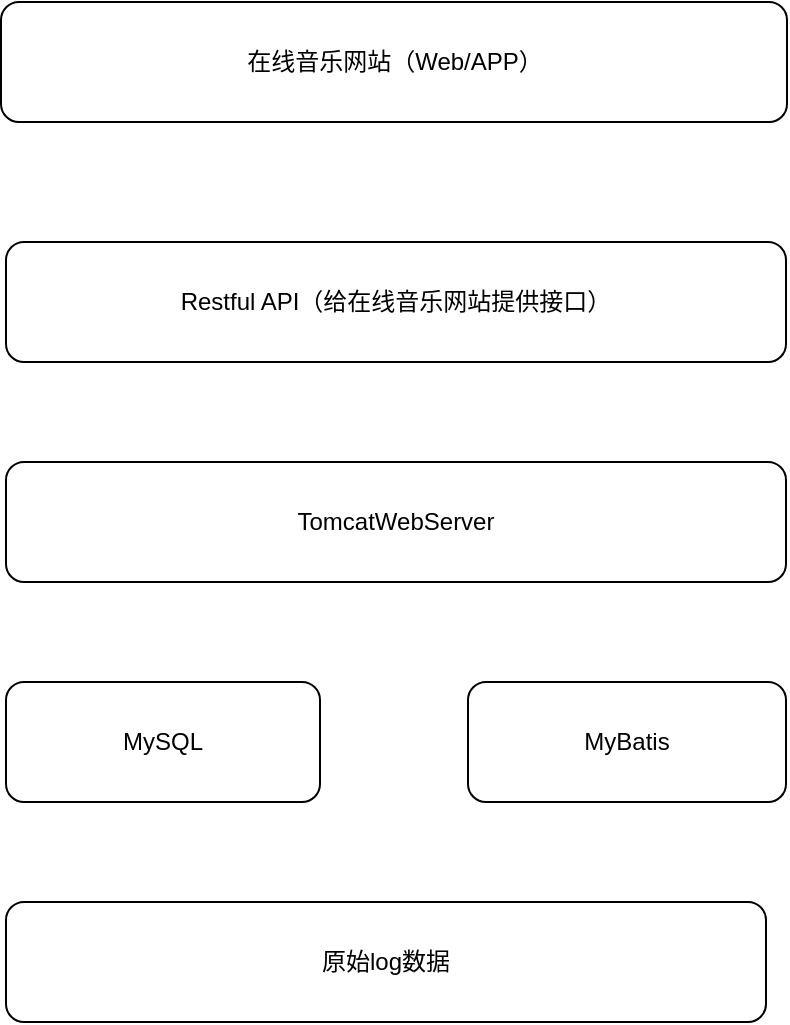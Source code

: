 <mxfile version="21.1.5" type="github" pages="2">
  <diagram name="系统架构图" id="QtZjOJN1W8cEdTSNuTV6">
    <mxGraphModel dx="1050" dy="581" grid="1" gridSize="10" guides="1" tooltips="1" connect="1" arrows="1" fold="1" page="1" pageScale="1" pageWidth="827" pageHeight="1169" math="0" shadow="0">
      <root>
        <mxCell id="0" />
        <mxCell id="1" parent="0" />
        <mxCell id="bB8iNQ9N5kc8MFBwWb8Y-1" value="在线音乐网站（Web/APP）" style="rounded=1;whiteSpace=wrap;html=1;fontFamily=Helvetica;" parent="1" vertex="1">
          <mxGeometry x="217.5" y="60" width="393" height="60" as="geometry" />
        </mxCell>
        <mxCell id="bB8iNQ9N5kc8MFBwWb8Y-2" value="Restful API（给在线音乐网站提供接口）" style="rounded=1;whiteSpace=wrap;html=1;" parent="1" vertex="1">
          <mxGeometry x="220" y="180" width="390" height="60" as="geometry" />
        </mxCell>
        <mxCell id="bB8iNQ9N5kc8MFBwWb8Y-4" value="MySQL" style="rounded=1;whiteSpace=wrap;html=1;" parent="1" vertex="1">
          <mxGeometry x="220" y="400" width="157" height="60" as="geometry" />
        </mxCell>
        <mxCell id="bB8iNQ9N5kc8MFBwWb8Y-5" value="MyBatis" style="rounded=1;whiteSpace=wrap;html=1;" parent="1" vertex="1">
          <mxGeometry x="451" y="400" width="159" height="60" as="geometry" />
        </mxCell>
        <mxCell id="bB8iNQ9N5kc8MFBwWb8Y-6" value="TomcatWebServer" style="rounded=1;whiteSpace=wrap;html=1;" parent="1" vertex="1">
          <mxGeometry x="220" y="290" width="390" height="60" as="geometry" />
        </mxCell>
        <mxCell id="bB8iNQ9N5kc8MFBwWb8Y-7" value="原始log数据" style="rounded=1;whiteSpace=wrap;html=1;" parent="1" vertex="1">
          <mxGeometry x="220" y="510" width="380" height="60" as="geometry" />
        </mxCell>
      </root>
    </mxGraphModel>
  </diagram>
  <diagram id="5S5YxtsZu04oDbjNrUF0" name="网站架构图">
    <mxGraphModel dx="2100" dy="1162" grid="1" gridSize="10" guides="1" tooltips="1" connect="1" arrows="1" fold="1" page="1" pageScale="1" pageWidth="827" pageHeight="1169" math="0" shadow="0">
      <root>
        <mxCell id="0" />
        <mxCell id="1" parent="0" />
        <mxCell id="Gy64wZUnBdRetq2hfZ9c-1" value="在线音乐网站" style="rounded=0;whiteSpace=wrap;html=1;" parent="1" vertex="1">
          <mxGeometry x="310" y="200" width="770" height="60" as="geometry" />
        </mxCell>
        <mxCell id="Gy64wZUnBdRetq2hfZ9c-2" value="用户" style="rounded=0;whiteSpace=wrap;html=1;" parent="1" vertex="1">
          <mxGeometry x="240" y="360" width="120" height="60" as="geometry" />
        </mxCell>
        <mxCell id="Gy64wZUnBdRetq2hfZ9c-4" value="登录注册" style="rounded=0;whiteSpace=wrap;html=1;rotation=90;" parent="1" vertex="1">
          <mxGeometry x="-40" y="620" width="260" height="60" as="geometry" />
        </mxCell>
        <mxCell id="Gy64wZUnBdRetq2hfZ9c-5" value="查看歌单歌手" style="rounded=0;whiteSpace=wrap;html=1;rotation=90;" parent="1" vertex="1">
          <mxGeometry x="60" y="620" width="260" height="60" as="geometry" />
        </mxCell>
        <mxCell id="Gy64wZUnBdRetq2hfZ9c-6" value="我的音乐" style="rounded=0;whiteSpace=wrap;html=1;rotation=90;" parent="1" vertex="1">
          <mxGeometry x="170" y="620" width="260" height="60" as="geometry" />
        </mxCell>
        <mxCell id="Gy64wZUnBdRetq2hfZ9c-7" value="播放快进后退" style="rounded=0;whiteSpace=wrap;html=1;rotation=90;" parent="1" vertex="1">
          <mxGeometry x="284" y="620" width="260" height="60" as="geometry" />
        </mxCell>
        <mxCell id="Gy64wZUnBdRetq2hfZ9c-8" value="评论点赞" style="rounded=0;whiteSpace=wrap;html=1;rotation=90;" parent="1" vertex="1">
          <mxGeometry x="390" y="620" width="260" height="60" as="geometry" />
        </mxCell>
        <mxCell id="Gy64wZUnBdRetq2hfZ9c-12" value="管理员" style="rounded=0;whiteSpace=wrap;html=1;" parent="1" vertex="1">
          <mxGeometry x="1010" y="360" width="120" height="60" as="geometry" />
        </mxCell>
        <mxCell id="Gy64wZUnBdRetq2hfZ9c-13" value="用户管理" style="rounded=0;whiteSpace=wrap;html=1;rotation=90;" parent="1" vertex="1">
          <mxGeometry x="700" y="620" width="260" height="60" as="geometry" />
        </mxCell>
        <mxCell id="Gy64wZUnBdRetq2hfZ9c-14" value="歌手管理" style="rounded=0;whiteSpace=wrap;html=1;rotation=90;" parent="1" vertex="1">
          <mxGeometry x="810" y="620" width="260" height="60" as="geometry" />
        </mxCell>
        <mxCell id="Gy64wZUnBdRetq2hfZ9c-15" value="系统首页" style="rounded=0;whiteSpace=wrap;html=1;rotation=90;" parent="1" vertex="1">
          <mxGeometry x="600" y="620" width="260" height="60" as="geometry" />
        </mxCell>
        <mxCell id="Gy64wZUnBdRetq2hfZ9c-16" value="歌单管理" style="rounded=0;whiteSpace=wrap;html=1;rotation=90;" parent="1" vertex="1">
          <mxGeometry x="914" y="620" width="260" height="60" as="geometry" />
        </mxCell>
        <mxCell id="Gy64wZUnBdRetq2hfZ9c-17" value="歌曲类型分布柱状图" style="rounded=0;whiteSpace=wrap;html=1;rotation=90;" parent="1" vertex="1">
          <mxGeometry x="1020" y="620" width="260" height="60" as="geometry" />
        </mxCell>
        <mxCell id="Gy64wZUnBdRetq2hfZ9c-18" value="歌手性别统计图" style="rounded=0;whiteSpace=wrap;html=1;rotation=90;" parent="1" vertex="1">
          <mxGeometry x="1130" y="620" width="260" height="60" as="geometry" />
        </mxCell>
        <mxCell id="Gy64wZUnBdRetq2hfZ9c-19" value="用户统计图" style="rounded=0;whiteSpace=wrap;html=1;rotation=90;" parent="1" vertex="1">
          <mxGeometry x="1241" y="620" width="260" height="60" as="geometry" />
        </mxCell>
        <mxCell id="Gy64wZUnBdRetq2hfZ9c-21" value="" style="endArrow=none;html=1;rounded=0;entryX=0.5;entryY=1;entryDx=0;entryDy=0;edgeStyle=orthogonalEdgeStyle;" parent="1" target="Gy64wZUnBdRetq2hfZ9c-12" edge="1">
          <mxGeometry width="50" height="50" relative="1" as="geometry">
            <mxPoint x="730" y="520" as="sourcePoint" />
            <mxPoint x="750" y="480" as="targetPoint" />
            <Array as="points">
              <mxPoint x="730" y="470" />
              <mxPoint x="1070" y="470" />
            </Array>
          </mxGeometry>
        </mxCell>
        <mxCell id="Gy64wZUnBdRetq2hfZ9c-22" value="" style="endArrow=none;html=1;rounded=0;entryX=0.5;entryY=1;entryDx=0;entryDy=0;edgeStyle=orthogonalEdgeStyle;exitX=0;exitY=0.5;exitDx=0;exitDy=0;" parent="1" source="Gy64wZUnBdRetq2hfZ9c-13" target="Gy64wZUnBdRetq2hfZ9c-12" edge="1">
          <mxGeometry width="50" height="50" relative="1" as="geometry">
            <mxPoint x="740" y="530" as="sourcePoint" />
            <mxPoint x="1080" y="430" as="targetPoint" />
            <Array as="points">
              <mxPoint x="830" y="470" />
              <mxPoint x="1070" y="470" />
            </Array>
          </mxGeometry>
        </mxCell>
        <mxCell id="Gy64wZUnBdRetq2hfZ9c-23" value="" style="endArrow=none;html=1;rounded=0;entryX=0.5;entryY=1;entryDx=0;entryDy=0;edgeStyle=orthogonalEdgeStyle;exitX=0;exitY=0.5;exitDx=0;exitDy=0;" parent="1" source="Gy64wZUnBdRetq2hfZ9c-14" target="Gy64wZUnBdRetq2hfZ9c-12" edge="1">
          <mxGeometry width="50" height="50" relative="1" as="geometry">
            <mxPoint x="840" y="530" as="sourcePoint" />
            <mxPoint x="1080" y="430" as="targetPoint" />
            <Array as="points">
              <mxPoint x="940" y="470" />
              <mxPoint x="1070" y="470" />
            </Array>
          </mxGeometry>
        </mxCell>
        <mxCell id="Gy64wZUnBdRetq2hfZ9c-24" value="" style="endArrow=none;html=1;rounded=0;entryX=0.5;entryY=1;entryDx=0;entryDy=0;edgeStyle=orthogonalEdgeStyle;exitX=0;exitY=0.5;exitDx=0;exitDy=0;" parent="1" source="Gy64wZUnBdRetq2hfZ9c-16" target="Gy64wZUnBdRetq2hfZ9c-12" edge="1">
          <mxGeometry width="50" height="50" relative="1" as="geometry">
            <mxPoint x="950" y="530" as="sourcePoint" />
            <mxPoint x="1080" y="430" as="targetPoint" />
            <Array as="points">
              <mxPoint x="1040" y="520" />
              <mxPoint x="1040" y="470" />
              <mxPoint x="1070" y="470" />
            </Array>
          </mxGeometry>
        </mxCell>
        <mxCell id="Gy64wZUnBdRetq2hfZ9c-27" value="" style="endArrow=none;html=1;rounded=0;entryX=0.5;entryY=1;entryDx=0;entryDy=0;exitX=0;exitY=0.5;exitDx=0;exitDy=0;edgeStyle=orthogonalEdgeStyle;" parent="1" source="Gy64wZUnBdRetq2hfZ9c-17" target="Gy64wZUnBdRetq2hfZ9c-12" edge="1">
          <mxGeometry width="50" height="50" relative="1" as="geometry">
            <mxPoint x="1050" y="540" as="sourcePoint" />
            <mxPoint x="1100" y="490" as="targetPoint" />
          </mxGeometry>
        </mxCell>
        <mxCell id="Gy64wZUnBdRetq2hfZ9c-29" value="" style="endArrow=none;html=1;rounded=0;entryX=0.5;entryY=1;entryDx=0;entryDy=0;exitX=0;exitY=0.5;exitDx=0;exitDy=0;edgeStyle=orthogonalEdgeStyle;" parent="1" source="Gy64wZUnBdRetq2hfZ9c-18" target="Gy64wZUnBdRetq2hfZ9c-12" edge="1">
          <mxGeometry width="50" height="50" relative="1" as="geometry">
            <mxPoint x="1290" y="490" as="sourcePoint" />
            <mxPoint x="1210" y="390" as="targetPoint" />
          </mxGeometry>
        </mxCell>
        <mxCell id="Gy64wZUnBdRetq2hfZ9c-30" value="" style="endArrow=none;html=1;rounded=0;entryX=0.5;entryY=1;entryDx=0;entryDy=0;exitX=0;exitY=0.5;exitDx=0;exitDy=0;edgeStyle=orthogonalEdgeStyle;" parent="1" source="Gy64wZUnBdRetq2hfZ9c-19" target="Gy64wZUnBdRetq2hfZ9c-12" edge="1">
          <mxGeometry width="50" height="50" relative="1" as="geometry">
            <mxPoint x="1270" y="530" as="sourcePoint" />
            <mxPoint x="1080" y="430" as="targetPoint" />
          </mxGeometry>
        </mxCell>
        <mxCell id="Gy64wZUnBdRetq2hfZ9c-31" value="" style="endArrow=none;html=1;rounded=0;entryX=0.5;entryY=1;entryDx=0;entryDy=0;exitX=0.5;exitY=0;exitDx=0;exitDy=0;edgeStyle=orthogonalEdgeStyle;" parent="1" source="Gy64wZUnBdRetq2hfZ9c-12" target="Gy64wZUnBdRetq2hfZ9c-1" edge="1">
          <mxGeometry width="50" height="50" relative="1" as="geometry">
            <mxPoint x="1051" y="350" as="sourcePoint" />
            <mxPoint x="750" y="250" as="targetPoint" />
          </mxGeometry>
        </mxCell>
        <mxCell id="Gy64wZUnBdRetq2hfZ9c-32" value="" style="endArrow=none;html=1;rounded=0;entryX=0.5;entryY=0;entryDx=0;entryDy=0;exitX=0.5;exitY=1;exitDx=0;exitDy=0;edgeStyle=orthogonalEdgeStyle;" parent="1" source="Gy64wZUnBdRetq2hfZ9c-1" target="Gy64wZUnBdRetq2hfZ9c-2" edge="1">
          <mxGeometry width="50" height="50" relative="1" as="geometry">
            <mxPoint x="860" y="360" as="sourcePoint" />
            <mxPoint x="485" y="260" as="targetPoint" />
          </mxGeometry>
        </mxCell>
        <mxCell id="Gy64wZUnBdRetq2hfZ9c-33" value="" style="endArrow=none;html=1;rounded=0;entryX=0;entryY=0.5;entryDx=0;entryDy=0;exitX=0.5;exitY=1;exitDx=0;exitDy=0;edgeStyle=orthogonalEdgeStyle;" parent="1" source="Gy64wZUnBdRetq2hfZ9c-2" target="Gy64wZUnBdRetq2hfZ9c-4" edge="1">
          <mxGeometry width="50" height="50" relative="1" as="geometry">
            <mxPoint x="465" y="450" as="sourcePoint" />
            <mxPoint x="70" y="550" as="targetPoint" />
          </mxGeometry>
        </mxCell>
        <mxCell id="Gy64wZUnBdRetq2hfZ9c-34" value="" style="endArrow=none;html=1;rounded=0;entryX=0;entryY=0.5;entryDx=0;entryDy=0;exitX=0.5;exitY=1;exitDx=0;exitDy=0;edgeStyle=orthogonalEdgeStyle;" parent="1" source="Gy64wZUnBdRetq2hfZ9c-2" target="Gy64wZUnBdRetq2hfZ9c-5" edge="1">
          <mxGeometry width="50" height="50" relative="1" as="geometry">
            <mxPoint x="310" y="430" as="sourcePoint" />
            <mxPoint x="100" y="530" as="targetPoint" />
          </mxGeometry>
        </mxCell>
        <mxCell id="Gy64wZUnBdRetq2hfZ9c-35" value="" style="endArrow=none;html=1;rounded=0;entryX=0;entryY=0.5;entryDx=0;entryDy=0;exitX=0.5;exitY=1;exitDx=0;exitDy=0;edgeStyle=orthogonalEdgeStyle;" parent="1" source="Gy64wZUnBdRetq2hfZ9c-2" target="Gy64wZUnBdRetq2hfZ9c-6" edge="1">
          <mxGeometry width="50" height="50" relative="1" as="geometry">
            <mxPoint x="310" y="430" as="sourcePoint" />
            <mxPoint x="200" y="530" as="targetPoint" />
          </mxGeometry>
        </mxCell>
        <mxCell id="Gy64wZUnBdRetq2hfZ9c-36" value="" style="endArrow=none;html=1;rounded=0;entryX=0;entryY=0.5;entryDx=0;entryDy=0;exitX=0.5;exitY=1;exitDx=0;exitDy=0;edgeStyle=orthogonalEdgeStyle;" parent="1" source="Gy64wZUnBdRetq2hfZ9c-2" target="Gy64wZUnBdRetq2hfZ9c-7" edge="1">
          <mxGeometry width="50" height="50" relative="1" as="geometry">
            <mxPoint x="310" y="430" as="sourcePoint" />
            <mxPoint x="310" y="530" as="targetPoint" />
          </mxGeometry>
        </mxCell>
        <mxCell id="Gy64wZUnBdRetq2hfZ9c-37" value="" style="endArrow=none;html=1;rounded=0;entryX=0;entryY=0.5;entryDx=0;entryDy=0;exitX=0.5;exitY=1;exitDx=0;exitDy=0;edgeStyle=orthogonalEdgeStyle;" parent="1" source="Gy64wZUnBdRetq2hfZ9c-2" target="Gy64wZUnBdRetq2hfZ9c-8" edge="1">
          <mxGeometry width="50" height="50" relative="1" as="geometry">
            <mxPoint x="310" y="430" as="sourcePoint" />
            <mxPoint x="424" y="530" as="targetPoint" />
          </mxGeometry>
        </mxCell>
      </root>
    </mxGraphModel>
  </diagram>
</mxfile>
